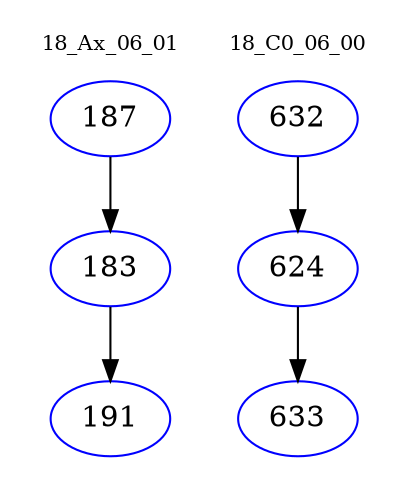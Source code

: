 digraph{
subgraph cluster_0 {
color = white
label = "18_Ax_06_01";
fontsize=10;
T0_187 [label="187", color="blue"]
T0_187 -> T0_183 [color="black"]
T0_183 [label="183", color="blue"]
T0_183 -> T0_191 [color="black"]
T0_191 [label="191", color="blue"]
}
subgraph cluster_1 {
color = white
label = "18_C0_06_00";
fontsize=10;
T1_632 [label="632", color="blue"]
T1_632 -> T1_624 [color="black"]
T1_624 [label="624", color="blue"]
T1_624 -> T1_633 [color="black"]
T1_633 [label="633", color="blue"]
}
}
